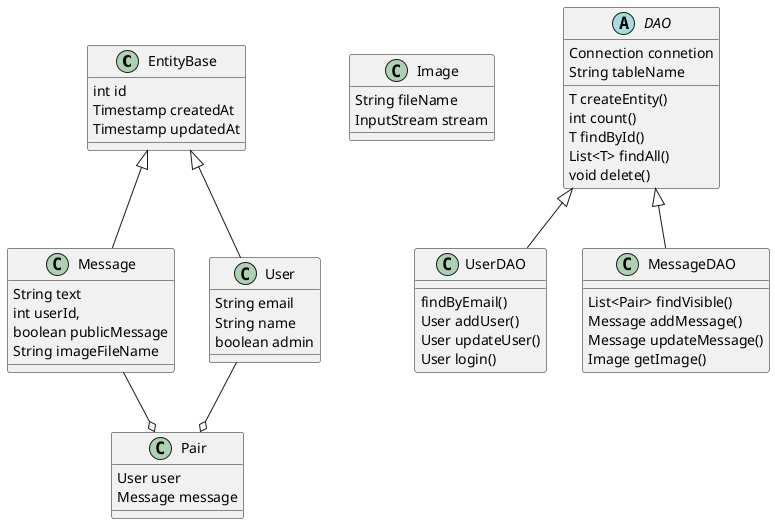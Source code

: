 @startuml
class EntityBase {
    int id
    Timestamp createdAt
    Timestamp updatedAt
}

class User {
    String email
    String name
    boolean admin
}

class Message {
    String text
    int userId,
    boolean publicMessage
    String imageFileName
}

class Image {
	String fileName
	InputStream stream
}

class Pair {
	User user
	Message message
}

abstract DAO {
	Connection connetion
	String tableName
	T createEntity()
	int count()
	T findById()
	List<T> findAll()
	void delete()
}

class UserDAO {
	findByEmail()
	User addUser()
	User updateUser()
	User login()
}

class MessageDAO {
	List<Pair> findVisible()
	Message addMessage()
	Message updateMessage()
	Image getImage()
}

EntityBase <|-down- User
EntityBase <|-down- Message
Pair o-up- User
Pair o-up-Message
DAO <|-down- UserDAO
DAO <|-down-MessageDAO

@enduml